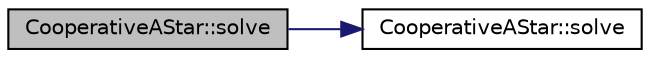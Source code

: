 digraph "CooperativeAStar::solve"
{
 // INTERACTIVE_SVG=YES
 // LATEX_PDF_SIZE
  edge [fontname="Helvetica",fontsize="10",labelfontname="Helvetica",labelfontsize="10"];
  node [fontname="Helvetica",fontsize="10",shape=record];
  rankdir="LR";
  Node1 [label="CooperativeAStar::solve",height=0.2,width=0.4,color="black", fillcolor="grey75", style="filled", fontcolor="black",tooltip=" "];
  Node1 -> Node2 [color="midnightblue",fontsize="10",style="solid",fontname="Helvetica"];
  Node2 [label="CooperativeAStar::solve",height=0.2,width=0.4,color="black", fillcolor="white", style="filled",URL="$classCooperativeAStar.html#a90a3fe2285ccbb5a3d888a6c2e1b0650",tooltip=" "];
}
